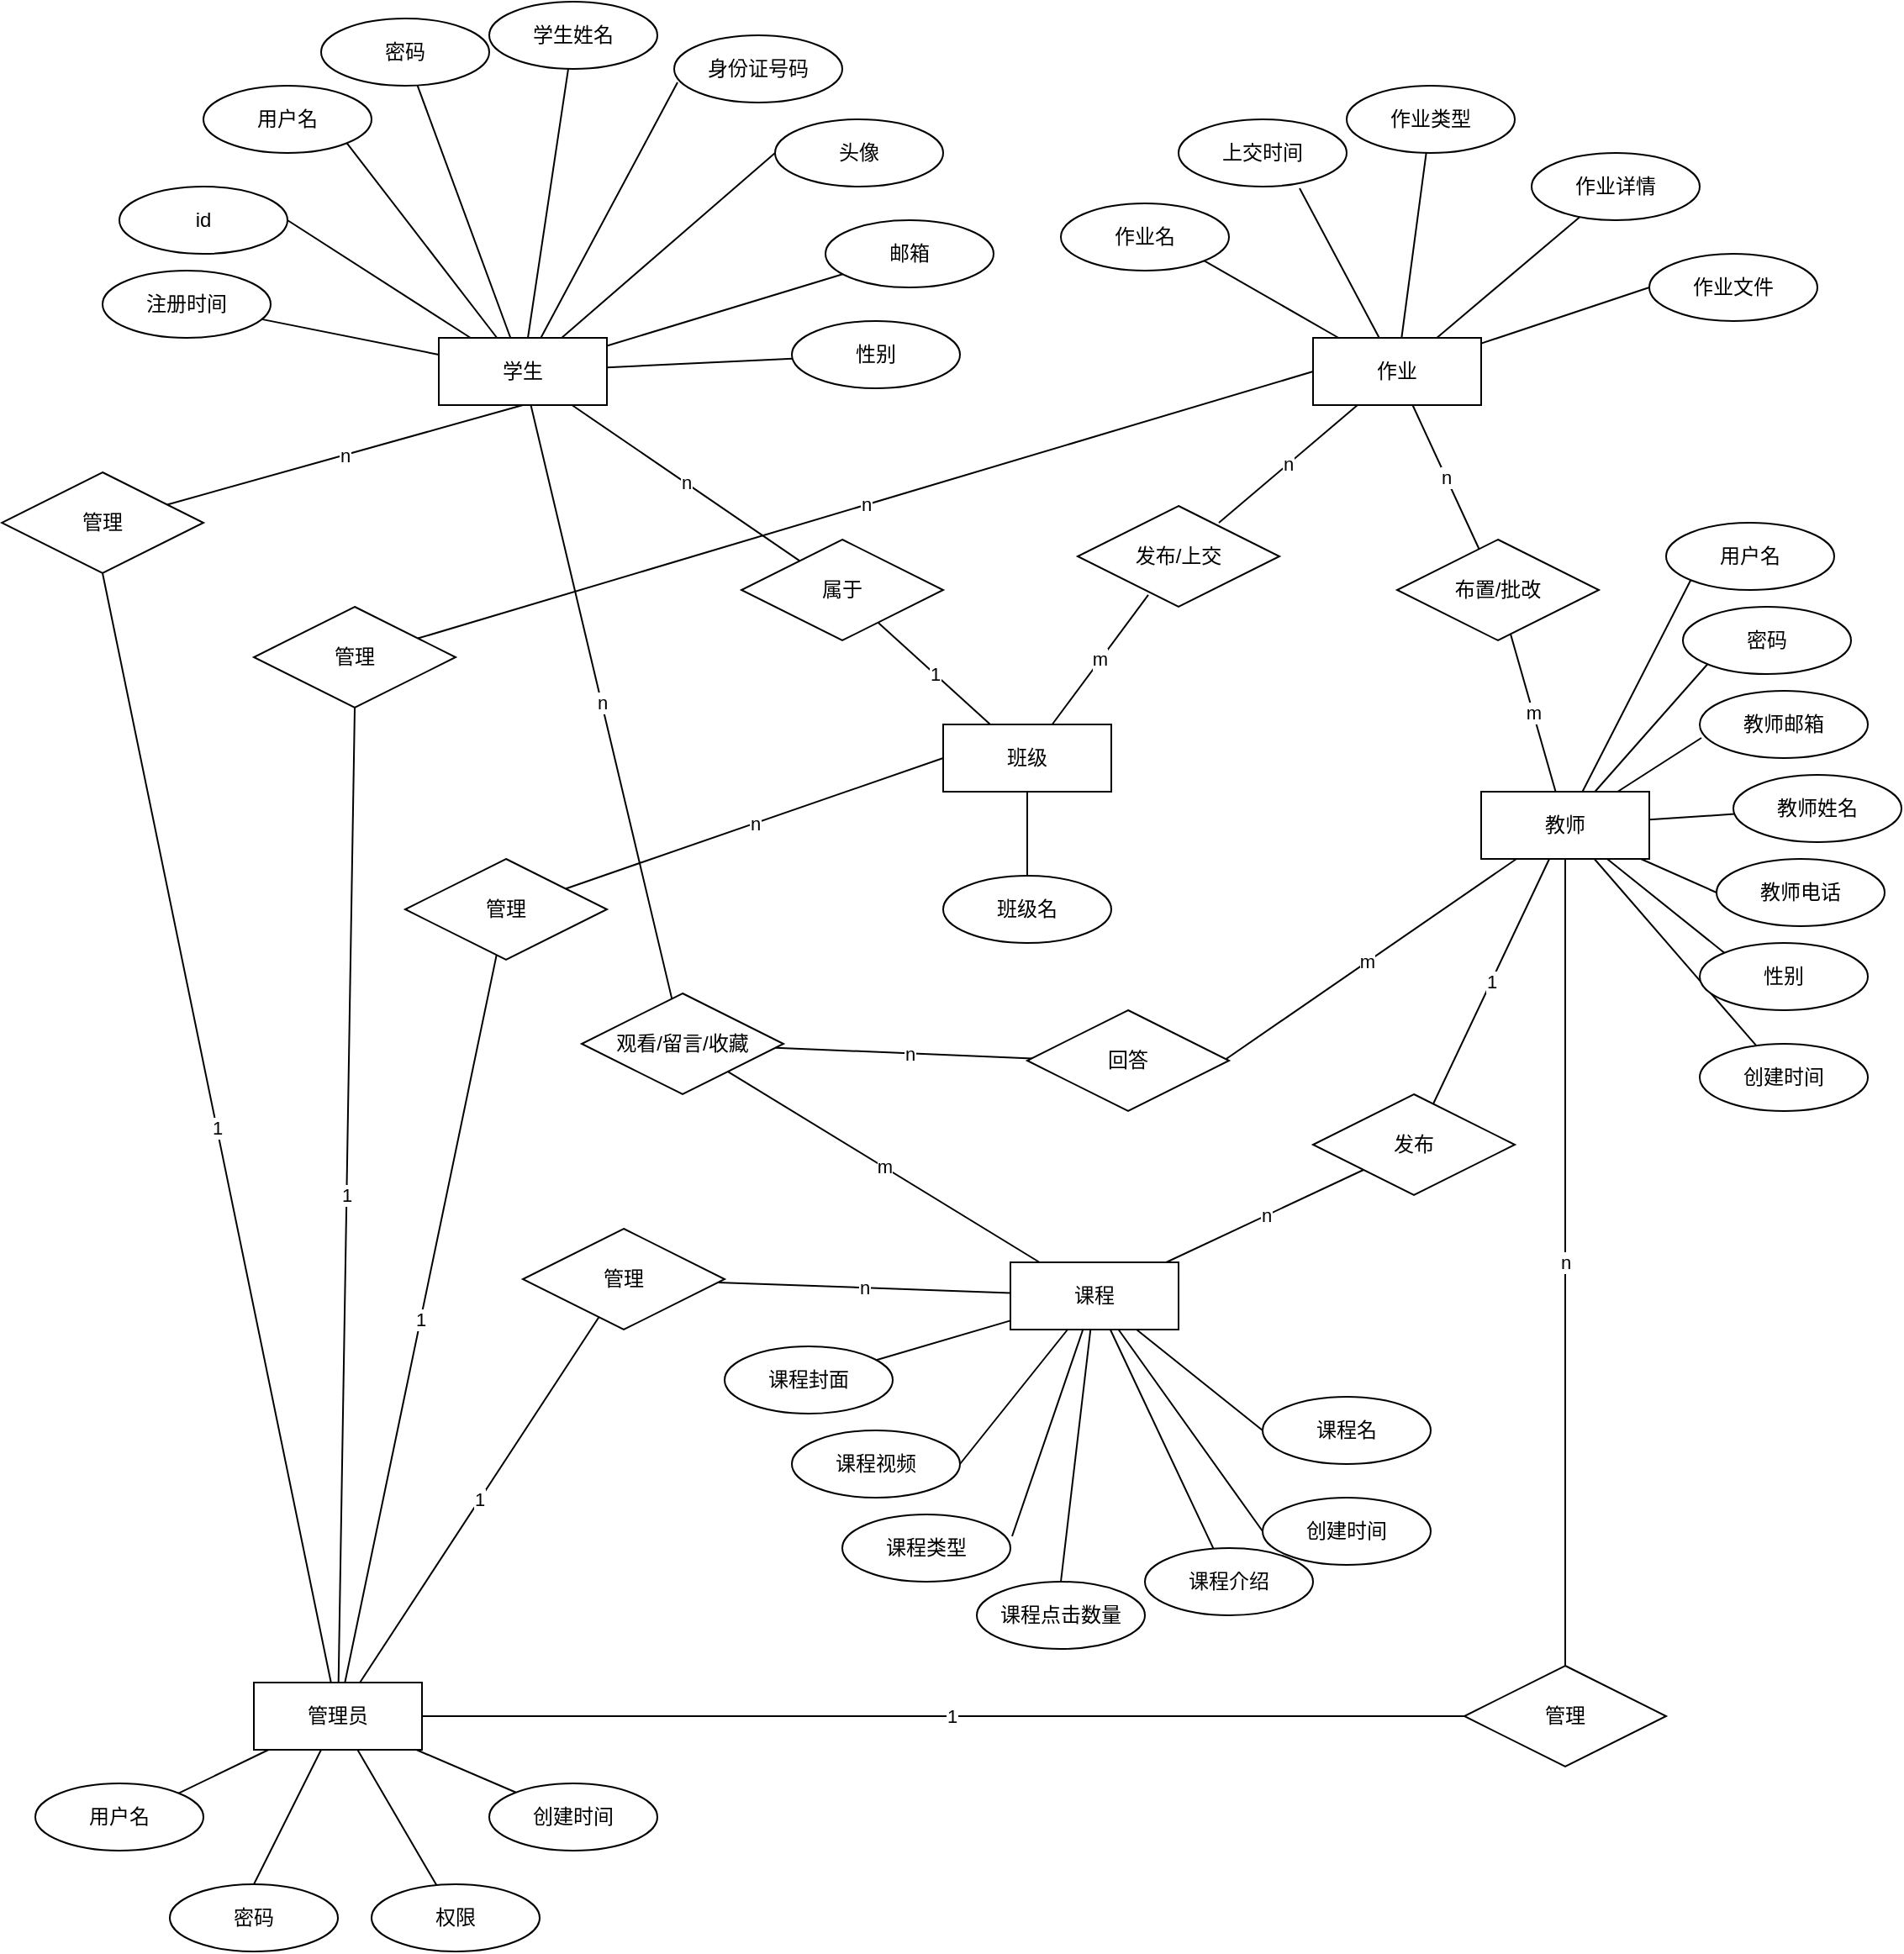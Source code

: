 <mxfile version="17.4.6" type="github">
  <diagram id="R2lEEEUBdFMjLlhIrx00" name="Page-1">
    <mxGraphModel dx="2272" dy="706" grid="1" gridSize="10" guides="1" tooltips="1" connect="1" arrows="1" fold="1" page="1" pageScale="1" pageWidth="850" pageHeight="1100" math="0" shadow="0" extFonts="Permanent Marker^https://fonts.googleapis.com/css?family=Permanent+Marker">
      <root>
        <mxCell id="0" />
        <mxCell id="1" parent="0" />
        <mxCell id="-a6M1MTCdx8tIAR50Wc5-17" style="rounded=0;orthogonalLoop=1;jettySize=auto;html=1;entryX=1;entryY=0.5;entryDx=0;entryDy=0;endArrow=none;endFill=0;" edge="1" parent="1" source="-a6M1MTCdx8tIAR50Wc5-1" target="-a6M1MTCdx8tIAR50Wc5-5">
          <mxGeometry relative="1" as="geometry" />
        </mxCell>
        <mxCell id="-a6M1MTCdx8tIAR50Wc5-18" style="rounded=0;orthogonalLoop=1;jettySize=auto;html=1;entryX=1;entryY=1;entryDx=0;entryDy=0;endArrow=none;endFill=0;" edge="1" parent="1" source="-a6M1MTCdx8tIAR50Wc5-1" target="-a6M1MTCdx8tIAR50Wc5-6">
          <mxGeometry relative="1" as="geometry" />
        </mxCell>
        <mxCell id="-a6M1MTCdx8tIAR50Wc5-19" style="edgeStyle=none;rounded=0;orthogonalLoop=1;jettySize=auto;html=1;endArrow=none;endFill=0;" edge="1" parent="1" source="-a6M1MTCdx8tIAR50Wc5-1" target="-a6M1MTCdx8tIAR50Wc5-7">
          <mxGeometry relative="1" as="geometry" />
        </mxCell>
        <mxCell id="-a6M1MTCdx8tIAR50Wc5-20" style="edgeStyle=none;rounded=0;orthogonalLoop=1;jettySize=auto;html=1;endArrow=none;endFill=0;" edge="1" parent="1" source="-a6M1MTCdx8tIAR50Wc5-1" target="-a6M1MTCdx8tIAR50Wc5-8">
          <mxGeometry relative="1" as="geometry" />
        </mxCell>
        <mxCell id="-a6M1MTCdx8tIAR50Wc5-21" style="edgeStyle=none;rounded=0;orthogonalLoop=1;jettySize=auto;html=1;entryX=0.02;entryY=0.7;entryDx=0;entryDy=0;entryPerimeter=0;endArrow=none;endFill=0;" edge="1" parent="1" source="-a6M1MTCdx8tIAR50Wc5-1" target="-a6M1MTCdx8tIAR50Wc5-10">
          <mxGeometry relative="1" as="geometry" />
        </mxCell>
        <mxCell id="-a6M1MTCdx8tIAR50Wc5-22" style="edgeStyle=none;rounded=0;orthogonalLoop=1;jettySize=auto;html=1;endArrow=none;endFill=0;entryX=0;entryY=0.5;entryDx=0;entryDy=0;" edge="1" parent="1" source="-a6M1MTCdx8tIAR50Wc5-1" target="-a6M1MTCdx8tIAR50Wc5-11">
          <mxGeometry relative="1" as="geometry" />
        </mxCell>
        <mxCell id="-a6M1MTCdx8tIAR50Wc5-23" value="n" style="edgeStyle=none;rounded=0;orthogonalLoop=1;jettySize=auto;html=1;endArrow=none;endFill=0;" edge="1" parent="1" source="-a6M1MTCdx8tIAR50Wc5-1" target="-a6M1MTCdx8tIAR50Wc5-28">
          <mxGeometry relative="1" as="geometry">
            <mxPoint x="121.235" y="354.383" as="targetPoint" />
          </mxGeometry>
        </mxCell>
        <mxCell id="-a6M1MTCdx8tIAR50Wc5-24" style="edgeStyle=none;rounded=0;orthogonalLoop=1;jettySize=auto;html=1;endArrow=none;endFill=0;" edge="1" parent="1" source="-a6M1MTCdx8tIAR50Wc5-1" target="-a6M1MTCdx8tIAR50Wc5-13">
          <mxGeometry relative="1" as="geometry" />
        </mxCell>
        <mxCell id="-a6M1MTCdx8tIAR50Wc5-25" style="edgeStyle=none;rounded=0;orthogonalLoop=1;jettySize=auto;html=1;endArrow=none;endFill=0;" edge="1" parent="1" source="-a6M1MTCdx8tIAR50Wc5-1" target="-a6M1MTCdx8tIAR50Wc5-14">
          <mxGeometry relative="1" as="geometry" />
        </mxCell>
        <mxCell id="-a6M1MTCdx8tIAR50Wc5-26" style="edgeStyle=none;rounded=0;orthogonalLoop=1;jettySize=auto;html=1;endArrow=none;endFill=0;" edge="1" parent="1" source="-a6M1MTCdx8tIAR50Wc5-1" target="-a6M1MTCdx8tIAR50Wc5-15">
          <mxGeometry relative="1" as="geometry" />
        </mxCell>
        <mxCell id="-a6M1MTCdx8tIAR50Wc5-64" value="n" style="edgeStyle=none;rounded=0;orthogonalLoop=1;jettySize=auto;html=1;endArrow=none;endFill=0;" edge="1" parent="1" source="-a6M1MTCdx8tIAR50Wc5-1" target="-a6M1MTCdx8tIAR50Wc5-63">
          <mxGeometry relative="1" as="geometry" />
        </mxCell>
        <mxCell id="-a6M1MTCdx8tIAR50Wc5-1" value="学生" style="whiteSpace=wrap;html=1;align=center;" vertex="1" parent="1">
          <mxGeometry x="220" y="260" width="100" height="40" as="geometry" />
        </mxCell>
        <mxCell id="-a6M1MTCdx8tIAR50Wc5-75" style="edgeStyle=none;rounded=0;orthogonalLoop=1;jettySize=auto;html=1;endArrow=none;endFill=0;" edge="1" parent="1" source="-a6M1MTCdx8tIAR50Wc5-2" target="-a6M1MTCdx8tIAR50Wc5-68">
          <mxGeometry relative="1" as="geometry" />
        </mxCell>
        <mxCell id="-a6M1MTCdx8tIAR50Wc5-76" style="edgeStyle=none;rounded=0;orthogonalLoop=1;jettySize=auto;html=1;entryX=1;entryY=0.5;entryDx=0;entryDy=0;endArrow=none;endFill=0;" edge="1" parent="1" source="-a6M1MTCdx8tIAR50Wc5-2" target="-a6M1MTCdx8tIAR50Wc5-69">
          <mxGeometry relative="1" as="geometry" />
        </mxCell>
        <mxCell id="-a6M1MTCdx8tIAR50Wc5-77" style="edgeStyle=none;rounded=0;orthogonalLoop=1;jettySize=auto;html=1;entryX=1.01;entryY=0.325;entryDx=0;entryDy=0;entryPerimeter=0;endArrow=none;endFill=0;" edge="1" parent="1" source="-a6M1MTCdx8tIAR50Wc5-2" target="-a6M1MTCdx8tIAR50Wc5-70">
          <mxGeometry relative="1" as="geometry" />
        </mxCell>
        <mxCell id="-a6M1MTCdx8tIAR50Wc5-78" style="edgeStyle=none;rounded=0;orthogonalLoop=1;jettySize=auto;html=1;entryX=0.5;entryY=0;entryDx=0;entryDy=0;endArrow=none;endFill=0;" edge="1" parent="1" source="-a6M1MTCdx8tIAR50Wc5-2" target="-a6M1MTCdx8tIAR50Wc5-71">
          <mxGeometry relative="1" as="geometry" />
        </mxCell>
        <mxCell id="-a6M1MTCdx8tIAR50Wc5-79" style="edgeStyle=none;rounded=0;orthogonalLoop=1;jettySize=auto;html=1;endArrow=none;endFill=0;" edge="1" parent="1" source="-a6M1MTCdx8tIAR50Wc5-2" target="-a6M1MTCdx8tIAR50Wc5-72">
          <mxGeometry relative="1" as="geometry" />
        </mxCell>
        <mxCell id="-a6M1MTCdx8tIAR50Wc5-80" style="edgeStyle=none;rounded=0;orthogonalLoop=1;jettySize=auto;html=1;entryX=0;entryY=0.5;entryDx=0;entryDy=0;endArrow=none;endFill=0;" edge="1" parent="1" source="-a6M1MTCdx8tIAR50Wc5-2" target="-a6M1MTCdx8tIAR50Wc5-73">
          <mxGeometry relative="1" as="geometry" />
        </mxCell>
        <mxCell id="-a6M1MTCdx8tIAR50Wc5-81" style="edgeStyle=none;rounded=0;orthogonalLoop=1;jettySize=auto;html=1;entryX=0;entryY=0.5;entryDx=0;entryDy=0;endArrow=none;endFill=0;" edge="1" parent="1" source="-a6M1MTCdx8tIAR50Wc5-2" target="-a6M1MTCdx8tIAR50Wc5-67">
          <mxGeometry relative="1" as="geometry" />
        </mxCell>
        <mxCell id="-a6M1MTCdx8tIAR50Wc5-86" value="n" style="edgeStyle=none;rounded=0;orthogonalLoop=1;jettySize=auto;html=1;entryX=0;entryY=1;entryDx=0;entryDy=0;endArrow=none;endFill=0;" edge="1" parent="1" source="-a6M1MTCdx8tIAR50Wc5-2" target="-a6M1MTCdx8tIAR50Wc5-84">
          <mxGeometry relative="1" as="geometry" />
        </mxCell>
        <mxCell id="-a6M1MTCdx8tIAR50Wc5-2" value="课程" style="whiteSpace=wrap;html=1;align=center;" vertex="1" parent="1">
          <mxGeometry x="560" y="810" width="100" height="40" as="geometry" />
        </mxCell>
        <mxCell id="-a6M1MTCdx8tIAR50Wc5-33" value="m" style="edgeStyle=none;rounded=0;orthogonalLoop=1;jettySize=auto;html=1;endArrow=none;endFill=0;" edge="1" parent="1" source="-a6M1MTCdx8tIAR50Wc5-3" target="-a6M1MTCdx8tIAR50Wc5-34">
          <mxGeometry relative="1" as="geometry">
            <mxPoint x="650" y="430" as="targetPoint" />
          </mxGeometry>
        </mxCell>
        <mxCell id="-a6M1MTCdx8tIAR50Wc5-85" value="1" style="edgeStyle=none;rounded=0;orthogonalLoop=1;jettySize=auto;html=1;endArrow=none;endFill=0;" edge="1" parent="1" source="-a6M1MTCdx8tIAR50Wc5-3" target="-a6M1MTCdx8tIAR50Wc5-84">
          <mxGeometry relative="1" as="geometry" />
        </mxCell>
        <mxCell id="-a6M1MTCdx8tIAR50Wc5-94" style="edgeStyle=none;rounded=0;orthogonalLoop=1;jettySize=auto;html=1;entryX=0;entryY=1;entryDx=0;entryDy=0;endArrow=none;endFill=0;" edge="1" parent="1" source="-a6M1MTCdx8tIAR50Wc5-3" target="-a6M1MTCdx8tIAR50Wc5-87">
          <mxGeometry relative="1" as="geometry" />
        </mxCell>
        <mxCell id="-a6M1MTCdx8tIAR50Wc5-95" style="edgeStyle=none;rounded=0;orthogonalLoop=1;jettySize=auto;html=1;entryX=0;entryY=1;entryDx=0;entryDy=0;endArrow=none;endFill=0;" edge="1" parent="1" source="-a6M1MTCdx8tIAR50Wc5-3" target="-a6M1MTCdx8tIAR50Wc5-88">
          <mxGeometry relative="1" as="geometry" />
        </mxCell>
        <mxCell id="-a6M1MTCdx8tIAR50Wc5-96" style="edgeStyle=none;rounded=0;orthogonalLoop=1;jettySize=auto;html=1;entryX=0.01;entryY=0.7;entryDx=0;entryDy=0;entryPerimeter=0;endArrow=none;endFill=0;" edge="1" parent="1" source="-a6M1MTCdx8tIAR50Wc5-3" target="-a6M1MTCdx8tIAR50Wc5-92">
          <mxGeometry relative="1" as="geometry" />
        </mxCell>
        <mxCell id="-a6M1MTCdx8tIAR50Wc5-97" style="edgeStyle=none;rounded=0;orthogonalLoop=1;jettySize=auto;html=1;endArrow=none;endFill=0;" edge="1" parent="1" source="-a6M1MTCdx8tIAR50Wc5-3" target="-a6M1MTCdx8tIAR50Wc5-89">
          <mxGeometry relative="1" as="geometry" />
        </mxCell>
        <mxCell id="-a6M1MTCdx8tIAR50Wc5-98" style="edgeStyle=none;rounded=0;orthogonalLoop=1;jettySize=auto;html=1;entryX=0;entryY=0.5;entryDx=0;entryDy=0;endArrow=none;endFill=0;" edge="1" parent="1" source="-a6M1MTCdx8tIAR50Wc5-3" target="-a6M1MTCdx8tIAR50Wc5-90">
          <mxGeometry relative="1" as="geometry" />
        </mxCell>
        <mxCell id="-a6M1MTCdx8tIAR50Wc5-99" style="edgeStyle=none;rounded=0;orthogonalLoop=1;jettySize=auto;html=1;entryX=0;entryY=0;entryDx=0;entryDy=0;endArrow=none;endFill=0;" edge="1" parent="1" source="-a6M1MTCdx8tIAR50Wc5-3" target="-a6M1MTCdx8tIAR50Wc5-91">
          <mxGeometry relative="1" as="geometry" />
        </mxCell>
        <mxCell id="-a6M1MTCdx8tIAR50Wc5-100" style="edgeStyle=none;rounded=0;orthogonalLoop=1;jettySize=auto;html=1;endArrow=none;endFill=0;" edge="1" parent="1" source="-a6M1MTCdx8tIAR50Wc5-3" target="-a6M1MTCdx8tIAR50Wc5-93">
          <mxGeometry relative="1" as="geometry" />
        </mxCell>
        <mxCell id="-a6M1MTCdx8tIAR50Wc5-107" value="m" style="edgeStyle=none;rounded=0;orthogonalLoop=1;jettySize=auto;html=1;entryX=0.95;entryY=0.533;entryDx=0;entryDy=0;entryPerimeter=0;endArrow=none;endFill=0;" edge="1" parent="1" source="-a6M1MTCdx8tIAR50Wc5-3" target="-a6M1MTCdx8tIAR50Wc5-105">
          <mxGeometry relative="1" as="geometry" />
        </mxCell>
        <mxCell id="-a6M1MTCdx8tIAR50Wc5-3" value="教师" style="whiteSpace=wrap;html=1;align=center;" vertex="1" parent="1">
          <mxGeometry x="840" y="530" width="100" height="40" as="geometry" />
        </mxCell>
        <mxCell id="-a6M1MTCdx8tIAR50Wc5-31" value="n" style="edgeStyle=none;rounded=0;orthogonalLoop=1;jettySize=auto;html=1;endArrow=none;endFill=0;" edge="1" parent="1" source="-a6M1MTCdx8tIAR50Wc5-4" target="-a6M1MTCdx8tIAR50Wc5-34">
          <mxGeometry relative="1" as="geometry">
            <mxPoint x="735.355" y="365.858" as="targetPoint" />
          </mxGeometry>
        </mxCell>
        <mxCell id="-a6M1MTCdx8tIAR50Wc5-43" value="n" style="edgeStyle=none;rounded=0;orthogonalLoop=1;jettySize=auto;html=1;entryX=0.7;entryY=0.167;entryDx=0;entryDy=0;entryPerimeter=0;endArrow=none;endFill=0;" edge="1" parent="1" source="-a6M1MTCdx8tIAR50Wc5-4" target="-a6M1MTCdx8tIAR50Wc5-40">
          <mxGeometry relative="1" as="geometry" />
        </mxCell>
        <mxCell id="-a6M1MTCdx8tIAR50Wc5-44" style="edgeStyle=none;rounded=0;orthogonalLoop=1;jettySize=auto;html=1;entryX=1;entryY=1;entryDx=0;entryDy=0;endArrow=none;endFill=0;" edge="1" parent="1" source="-a6M1MTCdx8tIAR50Wc5-4" target="-a6M1MTCdx8tIAR50Wc5-39">
          <mxGeometry relative="1" as="geometry" />
        </mxCell>
        <mxCell id="-a6M1MTCdx8tIAR50Wc5-45" style="edgeStyle=none;rounded=0;orthogonalLoop=1;jettySize=auto;html=1;entryX=0.72;entryY=1.025;entryDx=0;entryDy=0;entryPerimeter=0;endArrow=none;endFill=0;" edge="1" parent="1" source="-a6M1MTCdx8tIAR50Wc5-4" target="-a6M1MTCdx8tIAR50Wc5-36">
          <mxGeometry relative="1" as="geometry" />
        </mxCell>
        <mxCell id="-a6M1MTCdx8tIAR50Wc5-46" style="edgeStyle=none;rounded=0;orthogonalLoop=1;jettySize=auto;html=1;endArrow=none;endFill=0;" edge="1" parent="1" source="-a6M1MTCdx8tIAR50Wc5-4" target="-a6M1MTCdx8tIAR50Wc5-35">
          <mxGeometry relative="1" as="geometry" />
        </mxCell>
        <mxCell id="-a6M1MTCdx8tIAR50Wc5-48" style="edgeStyle=none;rounded=0;orthogonalLoop=1;jettySize=auto;html=1;endArrow=none;endFill=0;" edge="1" parent="1" source="-a6M1MTCdx8tIAR50Wc5-4" target="-a6M1MTCdx8tIAR50Wc5-37">
          <mxGeometry relative="1" as="geometry" />
        </mxCell>
        <mxCell id="-a6M1MTCdx8tIAR50Wc5-49" style="edgeStyle=none;rounded=0;orthogonalLoop=1;jettySize=auto;html=1;entryX=0;entryY=0.5;entryDx=0;entryDy=0;endArrow=none;endFill=0;" edge="1" parent="1" source="-a6M1MTCdx8tIAR50Wc5-4" target="-a6M1MTCdx8tIAR50Wc5-38">
          <mxGeometry relative="1" as="geometry" />
        </mxCell>
        <mxCell id="-a6M1MTCdx8tIAR50Wc5-4" value="作业" style="whiteSpace=wrap;html=1;align=center;" vertex="1" parent="1">
          <mxGeometry x="740" y="260" width="100" height="40" as="geometry" />
        </mxCell>
        <mxCell id="-a6M1MTCdx8tIAR50Wc5-5" value="id" style="ellipse;whiteSpace=wrap;html=1;align=center;" vertex="1" parent="1">
          <mxGeometry x="30" y="170" width="100" height="40" as="geometry" />
        </mxCell>
        <mxCell id="-a6M1MTCdx8tIAR50Wc5-6" value="用户名" style="ellipse;whiteSpace=wrap;html=1;align=center;" vertex="1" parent="1">
          <mxGeometry x="80" y="110" width="100" height="40" as="geometry" />
        </mxCell>
        <mxCell id="-a6M1MTCdx8tIAR50Wc5-7" value="密码" style="ellipse;whiteSpace=wrap;html=1;align=center;" vertex="1" parent="1">
          <mxGeometry x="150" y="70" width="100" height="40" as="geometry" />
        </mxCell>
        <mxCell id="-a6M1MTCdx8tIAR50Wc5-8" value="学生姓名" style="ellipse;whiteSpace=wrap;html=1;align=center;" vertex="1" parent="1">
          <mxGeometry x="250" y="60" width="100" height="40" as="geometry" />
        </mxCell>
        <mxCell id="-a6M1MTCdx8tIAR50Wc5-10" value="身份证号码" style="ellipse;whiteSpace=wrap;html=1;align=center;" vertex="1" parent="1">
          <mxGeometry x="360" y="80" width="100" height="40" as="geometry" />
        </mxCell>
        <mxCell id="-a6M1MTCdx8tIAR50Wc5-11" value="头像" style="ellipse;whiteSpace=wrap;html=1;align=center;" vertex="1" parent="1">
          <mxGeometry x="420" y="130" width="100" height="40" as="geometry" />
        </mxCell>
        <mxCell id="-a6M1MTCdx8tIAR50Wc5-13" value="性别" style="ellipse;whiteSpace=wrap;html=1;align=center;" vertex="1" parent="1">
          <mxGeometry x="430" y="250" width="100" height="40" as="geometry" />
        </mxCell>
        <mxCell id="-a6M1MTCdx8tIAR50Wc5-14" value="邮箱" style="ellipse;whiteSpace=wrap;html=1;align=center;" vertex="1" parent="1">
          <mxGeometry x="450" y="190" width="100" height="40" as="geometry" />
        </mxCell>
        <mxCell id="-a6M1MTCdx8tIAR50Wc5-15" value="注册时间" style="ellipse;whiteSpace=wrap;html=1;align=center;" vertex="1" parent="1">
          <mxGeometry x="20" y="220" width="100" height="40" as="geometry" />
        </mxCell>
        <mxCell id="-a6M1MTCdx8tIAR50Wc5-27" value="1" style="edgeStyle=none;rounded=0;orthogonalLoop=1;jettySize=auto;html=1;endArrow=none;endFill=0;" edge="1" parent="1" source="-a6M1MTCdx8tIAR50Wc5-16" target="-a6M1MTCdx8tIAR50Wc5-28">
          <mxGeometry relative="1" as="geometry">
            <mxPoint x="54.645" y="384.142" as="targetPoint" />
          </mxGeometry>
        </mxCell>
        <mxCell id="-a6M1MTCdx8tIAR50Wc5-41" value="m" style="edgeStyle=none;rounded=0;orthogonalLoop=1;jettySize=auto;html=1;entryX=0.35;entryY=0.883;entryDx=0;entryDy=0;endArrow=none;endFill=0;entryPerimeter=0;" edge="1" parent="1" source="-a6M1MTCdx8tIAR50Wc5-16" target="-a6M1MTCdx8tIAR50Wc5-40">
          <mxGeometry relative="1" as="geometry" />
        </mxCell>
        <mxCell id="-a6M1MTCdx8tIAR50Wc5-102" style="edgeStyle=none;rounded=0;orthogonalLoop=1;jettySize=auto;html=1;entryX=0.5;entryY=0;entryDx=0;entryDy=0;endArrow=none;endFill=0;" edge="1" parent="1" source="-a6M1MTCdx8tIAR50Wc5-16" target="-a6M1MTCdx8tIAR50Wc5-101">
          <mxGeometry relative="1" as="geometry" />
        </mxCell>
        <mxCell id="-a6M1MTCdx8tIAR50Wc5-16" value="班级" style="whiteSpace=wrap;html=1;align=center;" vertex="1" parent="1">
          <mxGeometry x="520" y="490" width="100" height="40" as="geometry" />
        </mxCell>
        <mxCell id="-a6M1MTCdx8tIAR50Wc5-28" value="属于" style="shape=rhombus;perimeter=rhombusPerimeter;whiteSpace=wrap;html=1;align=center;" vertex="1" parent="1">
          <mxGeometry x="400" y="380" width="120" height="60" as="geometry" />
        </mxCell>
        <mxCell id="-a6M1MTCdx8tIAR50Wc5-34" value="布置/批改" style="shape=rhombus;perimeter=rhombusPerimeter;whiteSpace=wrap;html=1;align=center;" vertex="1" parent="1">
          <mxGeometry x="790" y="380" width="120" height="60" as="geometry" />
        </mxCell>
        <mxCell id="-a6M1MTCdx8tIAR50Wc5-35" value="作业类型" style="ellipse;whiteSpace=wrap;html=1;align=center;" vertex="1" parent="1">
          <mxGeometry x="760" y="110" width="100" height="40" as="geometry" />
        </mxCell>
        <mxCell id="-a6M1MTCdx8tIAR50Wc5-36" value="上交时间" style="ellipse;whiteSpace=wrap;html=1;align=center;" vertex="1" parent="1">
          <mxGeometry x="660" y="130" width="100" height="40" as="geometry" />
        </mxCell>
        <mxCell id="-a6M1MTCdx8tIAR50Wc5-37" value="作业详情" style="ellipse;whiteSpace=wrap;html=1;align=center;" vertex="1" parent="1">
          <mxGeometry x="870" y="150" width="100" height="40" as="geometry" />
        </mxCell>
        <mxCell id="-a6M1MTCdx8tIAR50Wc5-38" value="作业文件" style="ellipse;whiteSpace=wrap;html=1;align=center;" vertex="1" parent="1">
          <mxGeometry x="940" y="210" width="100" height="40" as="geometry" />
        </mxCell>
        <mxCell id="-a6M1MTCdx8tIAR50Wc5-39" value="作业名" style="ellipse;whiteSpace=wrap;html=1;align=center;" vertex="1" parent="1">
          <mxGeometry x="590" y="180" width="100" height="40" as="geometry" />
        </mxCell>
        <mxCell id="-a6M1MTCdx8tIAR50Wc5-40" value="发布/上交" style="shape=rhombus;perimeter=rhombusPerimeter;whiteSpace=wrap;html=1;align=center;" vertex="1" parent="1">
          <mxGeometry x="600" y="360" width="120" height="60" as="geometry" />
        </mxCell>
        <mxCell id="-a6M1MTCdx8tIAR50Wc5-58" style="edgeStyle=none;rounded=0;orthogonalLoop=1;jettySize=auto;html=1;entryX=1;entryY=0;entryDx=0;entryDy=0;endArrow=none;endFill=0;" edge="1" parent="1" source="-a6M1MTCdx8tIAR50Wc5-50" target="-a6M1MTCdx8tIAR50Wc5-52">
          <mxGeometry relative="1" as="geometry" />
        </mxCell>
        <mxCell id="-a6M1MTCdx8tIAR50Wc5-59" style="edgeStyle=none;rounded=0;orthogonalLoop=1;jettySize=auto;html=1;entryX=0.5;entryY=0;entryDx=0;entryDy=0;endArrow=none;endFill=0;" edge="1" parent="1" source="-a6M1MTCdx8tIAR50Wc5-50" target="-a6M1MTCdx8tIAR50Wc5-54">
          <mxGeometry relative="1" as="geometry" />
        </mxCell>
        <mxCell id="-a6M1MTCdx8tIAR50Wc5-60" style="edgeStyle=none;rounded=0;orthogonalLoop=1;jettySize=auto;html=1;endArrow=none;endFill=0;" edge="1" parent="1" source="-a6M1MTCdx8tIAR50Wc5-50" target="-a6M1MTCdx8tIAR50Wc5-55">
          <mxGeometry relative="1" as="geometry" />
        </mxCell>
        <mxCell id="-a6M1MTCdx8tIAR50Wc5-61" style="edgeStyle=none;rounded=0;orthogonalLoop=1;jettySize=auto;html=1;endArrow=none;endFill=0;" edge="1" parent="1" source="-a6M1MTCdx8tIAR50Wc5-50" target="-a6M1MTCdx8tIAR50Wc5-56">
          <mxGeometry relative="1" as="geometry" />
        </mxCell>
        <mxCell id="-a6M1MTCdx8tIAR50Wc5-112" value="1" style="edgeStyle=none;rounded=0;orthogonalLoop=1;jettySize=auto;html=1;entryX=0.5;entryY=1;entryDx=0;entryDy=0;endArrow=none;endFill=0;" edge="1" parent="1" source="-a6M1MTCdx8tIAR50Wc5-50" target="-a6M1MTCdx8tIAR50Wc5-109">
          <mxGeometry relative="1" as="geometry" />
        </mxCell>
        <mxCell id="-a6M1MTCdx8tIAR50Wc5-114" value="1" style="edgeStyle=none;rounded=0;orthogonalLoop=1;jettySize=auto;html=1;endArrow=none;endFill=0;" edge="1" parent="1" source="-a6M1MTCdx8tIAR50Wc5-50" target="-a6M1MTCdx8tIAR50Wc5-113">
          <mxGeometry relative="1" as="geometry" />
        </mxCell>
        <mxCell id="-a6M1MTCdx8tIAR50Wc5-117" value="1" style="edgeStyle=none;rounded=0;orthogonalLoop=1;jettySize=auto;html=1;endArrow=none;endFill=0;entryX=0.083;entryY=0.5;entryDx=0;entryDy=0;entryPerimeter=0;" edge="1" parent="1" source="-a6M1MTCdx8tIAR50Wc5-50" target="-a6M1MTCdx8tIAR50Wc5-116">
          <mxGeometry relative="1" as="geometry">
            <mxPoint x="830" y="1080" as="targetPoint" />
          </mxGeometry>
        </mxCell>
        <mxCell id="-a6M1MTCdx8tIAR50Wc5-121" value="1" style="edgeStyle=none;rounded=0;orthogonalLoop=1;jettySize=auto;html=1;endArrow=none;endFill=0;" edge="1" parent="1" source="-a6M1MTCdx8tIAR50Wc5-50" target="-a6M1MTCdx8tIAR50Wc5-119">
          <mxGeometry relative="1" as="geometry" />
        </mxCell>
        <mxCell id="-a6M1MTCdx8tIAR50Wc5-124" value="1" style="edgeStyle=none;rounded=0;orthogonalLoop=1;jettySize=auto;html=1;entryX=0.5;entryY=1;entryDx=0;entryDy=0;endArrow=none;endFill=0;" edge="1" parent="1" source="-a6M1MTCdx8tIAR50Wc5-50" target="-a6M1MTCdx8tIAR50Wc5-122">
          <mxGeometry relative="1" as="geometry" />
        </mxCell>
        <mxCell id="-a6M1MTCdx8tIAR50Wc5-50" value="管理员" style="whiteSpace=wrap;html=1;align=center;" vertex="1" parent="1">
          <mxGeometry x="110" y="1060" width="100" height="40" as="geometry" />
        </mxCell>
        <mxCell id="-a6M1MTCdx8tIAR50Wc5-52" value="用户名" style="ellipse;whiteSpace=wrap;html=1;align=center;" vertex="1" parent="1">
          <mxGeometry x="-20" y="1120" width="100" height="40" as="geometry" />
        </mxCell>
        <mxCell id="-a6M1MTCdx8tIAR50Wc5-54" value="密码" style="ellipse;whiteSpace=wrap;html=1;align=center;" vertex="1" parent="1">
          <mxGeometry x="60" y="1180" width="100" height="40" as="geometry" />
        </mxCell>
        <mxCell id="-a6M1MTCdx8tIAR50Wc5-55" value="权限" style="ellipse;whiteSpace=wrap;html=1;align=center;" vertex="1" parent="1">
          <mxGeometry x="180" y="1180" width="100" height="40" as="geometry" />
        </mxCell>
        <mxCell id="-a6M1MTCdx8tIAR50Wc5-56" value="创建时间" style="ellipse;whiteSpace=wrap;html=1;align=center;" vertex="1" parent="1">
          <mxGeometry x="250" y="1120" width="100" height="40" as="geometry" />
        </mxCell>
        <mxCell id="-a6M1MTCdx8tIAR50Wc5-65" value="m" style="edgeStyle=none;rounded=0;orthogonalLoop=1;jettySize=auto;html=1;endArrow=none;endFill=0;" edge="1" parent="1" source="-a6M1MTCdx8tIAR50Wc5-63" target="-a6M1MTCdx8tIAR50Wc5-2">
          <mxGeometry relative="1" as="geometry" />
        </mxCell>
        <mxCell id="-a6M1MTCdx8tIAR50Wc5-106" value="n" style="edgeStyle=none;rounded=0;orthogonalLoop=1;jettySize=auto;html=1;entryX=0.075;entryY=0.483;entryDx=0;entryDy=0;entryPerimeter=0;endArrow=none;endFill=0;" edge="1" parent="1" source="-a6M1MTCdx8tIAR50Wc5-63" target="-a6M1MTCdx8tIAR50Wc5-105">
          <mxGeometry relative="1" as="geometry" />
        </mxCell>
        <mxCell id="-a6M1MTCdx8tIAR50Wc5-63" value="观看/留言/收藏" style="shape=rhombus;perimeter=rhombusPerimeter;whiteSpace=wrap;html=1;align=center;" vertex="1" parent="1">
          <mxGeometry x="305" y="650" width="120" height="60" as="geometry" />
        </mxCell>
        <mxCell id="-a6M1MTCdx8tIAR50Wc5-67" value="课程名" style="ellipse;whiteSpace=wrap;html=1;align=center;" vertex="1" parent="1">
          <mxGeometry x="710" y="890" width="100" height="40" as="geometry" />
        </mxCell>
        <mxCell id="-a6M1MTCdx8tIAR50Wc5-68" value="课程封面" style="ellipse;whiteSpace=wrap;html=1;align=center;" vertex="1" parent="1">
          <mxGeometry x="390" y="860" width="100" height="40" as="geometry" />
        </mxCell>
        <mxCell id="-a6M1MTCdx8tIAR50Wc5-69" value="课程视频" style="ellipse;whiteSpace=wrap;html=1;align=center;" vertex="1" parent="1">
          <mxGeometry x="430" y="910" width="100" height="40" as="geometry" />
        </mxCell>
        <mxCell id="-a6M1MTCdx8tIAR50Wc5-70" value="课程类型" style="ellipse;whiteSpace=wrap;html=1;align=center;" vertex="1" parent="1">
          <mxGeometry x="460" y="960" width="100" height="40" as="geometry" />
        </mxCell>
        <mxCell id="-a6M1MTCdx8tIAR50Wc5-71" value="课程点击数量" style="ellipse;whiteSpace=wrap;html=1;align=center;" vertex="1" parent="1">
          <mxGeometry x="540" y="1000" width="100" height="40" as="geometry" />
        </mxCell>
        <mxCell id="-a6M1MTCdx8tIAR50Wc5-72" value="课程介绍" style="ellipse;whiteSpace=wrap;html=1;align=center;" vertex="1" parent="1">
          <mxGeometry x="640" y="980" width="100" height="40" as="geometry" />
        </mxCell>
        <mxCell id="-a6M1MTCdx8tIAR50Wc5-73" value="创建时间" style="ellipse;whiteSpace=wrap;html=1;align=center;" vertex="1" parent="1">
          <mxGeometry x="710" y="950" width="100" height="40" as="geometry" />
        </mxCell>
        <mxCell id="-a6M1MTCdx8tIAR50Wc5-84" value="发布" style="shape=rhombus;perimeter=rhombusPerimeter;whiteSpace=wrap;html=1;align=center;" vertex="1" parent="1">
          <mxGeometry x="740" y="710" width="120" height="60" as="geometry" />
        </mxCell>
        <mxCell id="-a6M1MTCdx8tIAR50Wc5-87" value="用户名" style="ellipse;whiteSpace=wrap;html=1;align=center;" vertex="1" parent="1">
          <mxGeometry x="950" y="370" width="100" height="40" as="geometry" />
        </mxCell>
        <mxCell id="-a6M1MTCdx8tIAR50Wc5-88" value="密码" style="ellipse;whiteSpace=wrap;html=1;align=center;" vertex="1" parent="1">
          <mxGeometry x="960" y="420" width="100" height="40" as="geometry" />
        </mxCell>
        <mxCell id="-a6M1MTCdx8tIAR50Wc5-89" value="教师姓名" style="ellipse;whiteSpace=wrap;html=1;align=center;" vertex="1" parent="1">
          <mxGeometry x="990" y="520" width="100" height="40" as="geometry" />
        </mxCell>
        <mxCell id="-a6M1MTCdx8tIAR50Wc5-90" value="教师电话" style="ellipse;whiteSpace=wrap;html=1;align=center;" vertex="1" parent="1">
          <mxGeometry x="980" y="570" width="100" height="40" as="geometry" />
        </mxCell>
        <mxCell id="-a6M1MTCdx8tIAR50Wc5-91" value="性别" style="ellipse;whiteSpace=wrap;html=1;align=center;" vertex="1" parent="1">
          <mxGeometry x="970" y="620" width="100" height="40" as="geometry" />
        </mxCell>
        <mxCell id="-a6M1MTCdx8tIAR50Wc5-92" value="教师邮箱" style="ellipse;whiteSpace=wrap;html=1;align=center;" vertex="1" parent="1">
          <mxGeometry x="970" y="470" width="100" height="40" as="geometry" />
        </mxCell>
        <mxCell id="-a6M1MTCdx8tIAR50Wc5-93" value="创建时间" style="ellipse;whiteSpace=wrap;html=1;align=center;" vertex="1" parent="1">
          <mxGeometry x="970" y="680" width="100" height="40" as="geometry" />
        </mxCell>
        <mxCell id="-a6M1MTCdx8tIAR50Wc5-101" value="班级名" style="ellipse;whiteSpace=wrap;html=1;align=center;" vertex="1" parent="1">
          <mxGeometry x="520" y="580" width="100" height="40" as="geometry" />
        </mxCell>
        <mxCell id="-a6M1MTCdx8tIAR50Wc5-105" value="回答" style="shape=rhombus;perimeter=rhombusPerimeter;whiteSpace=wrap;html=1;align=center;" vertex="1" parent="1">
          <mxGeometry x="570" y="660" width="120" height="60" as="geometry" />
        </mxCell>
        <mxCell id="-a6M1MTCdx8tIAR50Wc5-110" value="n" style="edgeStyle=none;rounded=0;orthogonalLoop=1;jettySize=auto;html=1;entryX=0.5;entryY=1;entryDx=0;entryDy=0;endArrow=none;endFill=0;" edge="1" parent="1" source="-a6M1MTCdx8tIAR50Wc5-109" target="-a6M1MTCdx8tIAR50Wc5-1">
          <mxGeometry relative="1" as="geometry" />
        </mxCell>
        <mxCell id="-a6M1MTCdx8tIAR50Wc5-109" value="管理" style="shape=rhombus;perimeter=rhombusPerimeter;whiteSpace=wrap;html=1;align=center;" vertex="1" parent="1">
          <mxGeometry x="-40" y="340" width="120" height="60" as="geometry" />
        </mxCell>
        <mxCell id="-a6M1MTCdx8tIAR50Wc5-115" value="n" style="edgeStyle=none;rounded=0;orthogonalLoop=1;jettySize=auto;html=1;endArrow=none;endFill=0;" edge="1" parent="1" source="-a6M1MTCdx8tIAR50Wc5-113" target="-a6M1MTCdx8tIAR50Wc5-2">
          <mxGeometry relative="1" as="geometry" />
        </mxCell>
        <mxCell id="-a6M1MTCdx8tIAR50Wc5-113" value="管理" style="shape=rhombus;perimeter=rhombusPerimeter;whiteSpace=wrap;html=1;align=center;" vertex="1" parent="1">
          <mxGeometry x="270" y="790" width="120" height="60" as="geometry" />
        </mxCell>
        <mxCell id="-a6M1MTCdx8tIAR50Wc5-118" value="n" style="edgeStyle=none;rounded=0;orthogonalLoop=1;jettySize=auto;html=1;endArrow=none;endFill=0;" edge="1" parent="1" source="-a6M1MTCdx8tIAR50Wc5-116" target="-a6M1MTCdx8tIAR50Wc5-3">
          <mxGeometry relative="1" as="geometry" />
        </mxCell>
        <mxCell id="-a6M1MTCdx8tIAR50Wc5-116" value="管理" style="shape=rhombus;perimeter=rhombusPerimeter;whiteSpace=wrap;html=1;align=center;" vertex="1" parent="1">
          <mxGeometry x="830" y="1050" width="120" height="60" as="geometry" />
        </mxCell>
        <mxCell id="-a6M1MTCdx8tIAR50Wc5-120" value="n" style="edgeStyle=none;rounded=0;orthogonalLoop=1;jettySize=auto;html=1;endArrow=none;endFill=0;entryX=0;entryY=0.5;entryDx=0;entryDy=0;" edge="1" parent="1" source="-a6M1MTCdx8tIAR50Wc5-119" target="-a6M1MTCdx8tIAR50Wc5-16">
          <mxGeometry relative="1" as="geometry">
            <mxPoint x="440" y="570" as="targetPoint" />
          </mxGeometry>
        </mxCell>
        <mxCell id="-a6M1MTCdx8tIAR50Wc5-119" value="管理" style="shape=rhombus;perimeter=rhombusPerimeter;whiteSpace=wrap;html=1;align=center;" vertex="1" parent="1">
          <mxGeometry x="200" y="570" width="120" height="60" as="geometry" />
        </mxCell>
        <mxCell id="-a6M1MTCdx8tIAR50Wc5-123" value="n" style="edgeStyle=none;rounded=0;orthogonalLoop=1;jettySize=auto;html=1;entryX=0;entryY=0.5;entryDx=0;entryDy=0;endArrow=none;endFill=0;" edge="1" parent="1" source="-a6M1MTCdx8tIAR50Wc5-122" target="-a6M1MTCdx8tIAR50Wc5-4">
          <mxGeometry relative="1" as="geometry" />
        </mxCell>
        <mxCell id="-a6M1MTCdx8tIAR50Wc5-122" value="管理" style="shape=rhombus;perimeter=rhombusPerimeter;whiteSpace=wrap;html=1;align=center;" vertex="1" parent="1">
          <mxGeometry x="110" y="420" width="120" height="60" as="geometry" />
        </mxCell>
      </root>
    </mxGraphModel>
  </diagram>
</mxfile>
